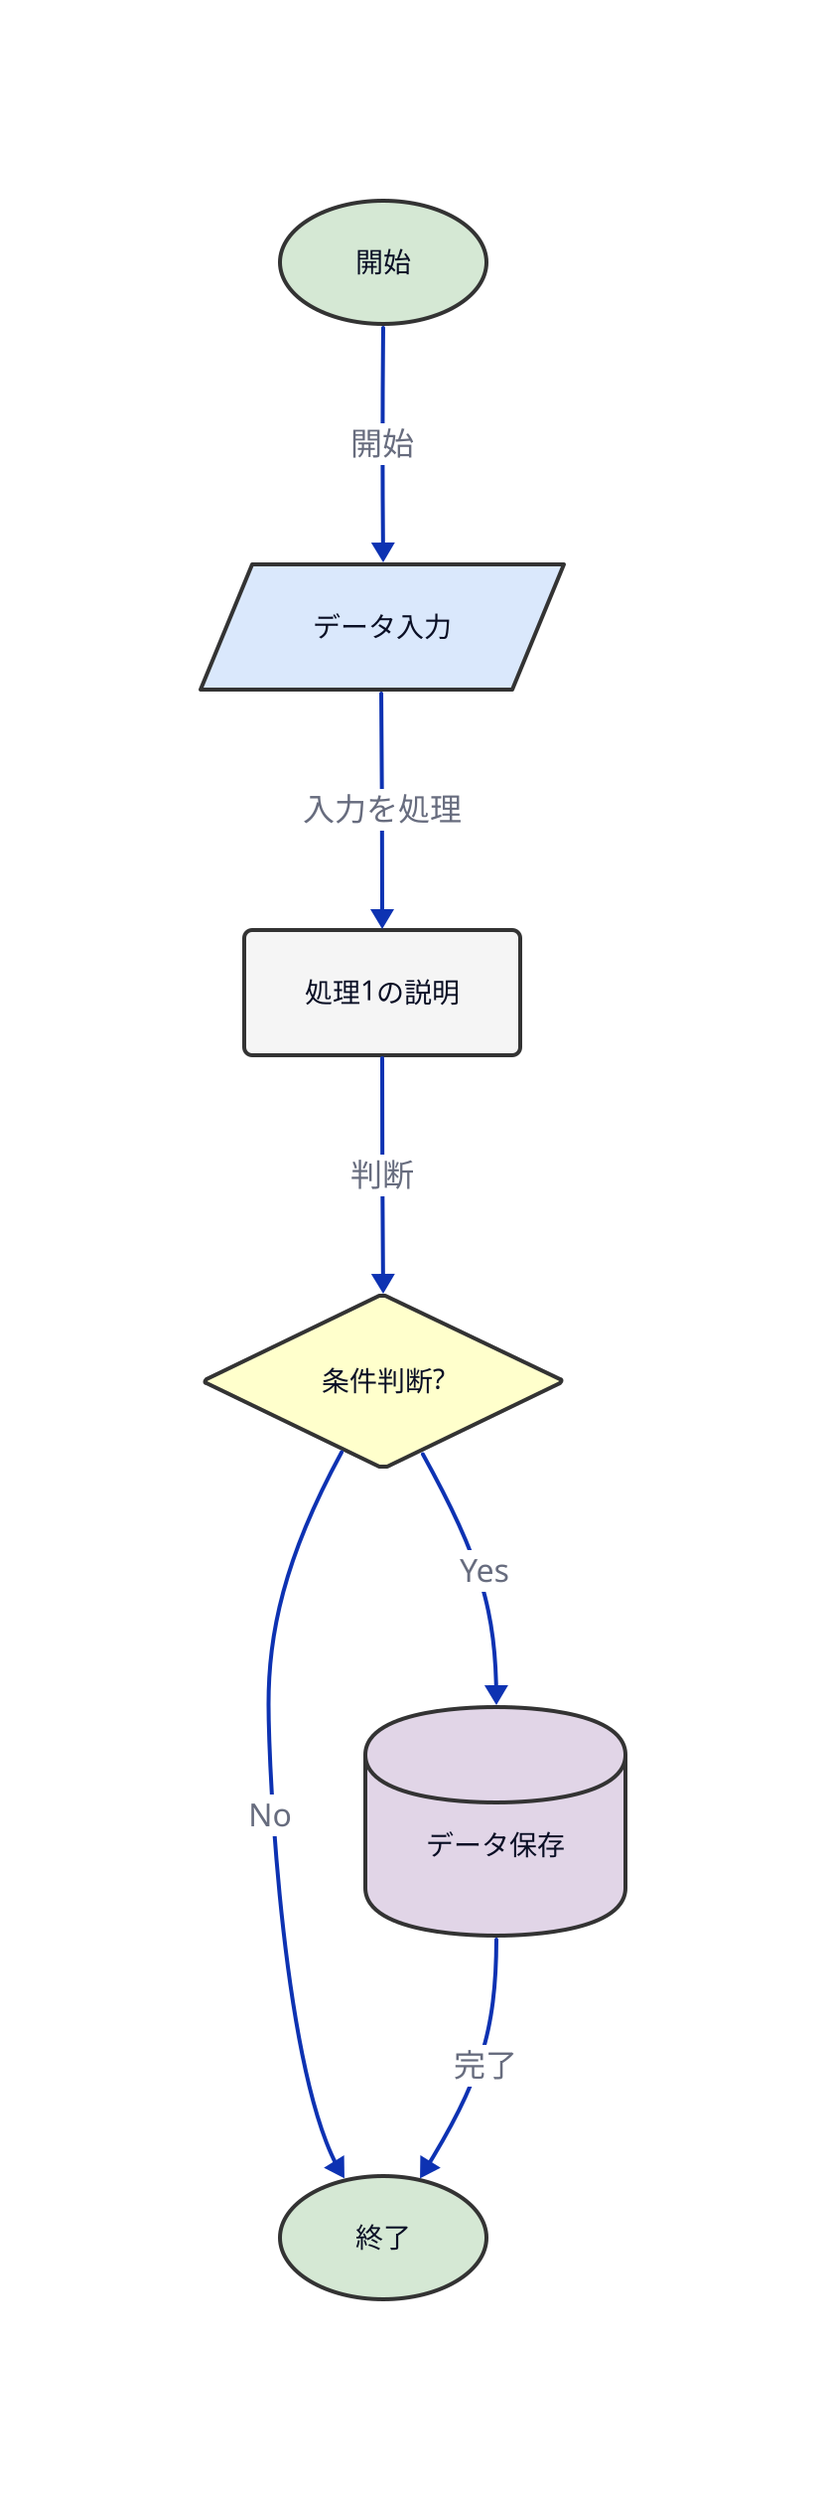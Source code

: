 # {フローチャートのタイトル}
# =========================
# 業務プロセス: {プロセス名}

## レイアウトエンジンとテーマの定義
## -------------------------
vars: {
  d2-config: {
    ### レイアウトエンジン
    ### @see https://d2lang.com/tour/layouts/#layout-engines
    layout-engine: dagre
    ### テーマ
    ### @see https://d2lang.com/tour/themes
    theme-id: 0
  }
}
## Options
## -------------------------
### Direction
# up / down / right / left
### Shapes
# rectangle / square / page / parallelogram / document
# cylinder / queue / package / step / callout / stored_data
# person / diamond / oval / circle / hexagon / cloud
#### Special Shape
# sequence_diagram / sql_table / class
### Styles
# opacity / stroke / stroke-width / stroke-dash / border-radius / font / font-size / font-color
# bold / italic / underline / text-transform / root
#### shape only
# fill / fill-pattern / shadow / multiple
#### rectangle / square only
# 3D
#### rectangles / ovals only
# double-border
#### connection only
# animated

## スタイル定義
## -------------------------
classes: {
  process: {
    shape: rectangle
    style: {
      fill: "#f5f5f5"
      stroke: "#333333"
      border-radius: 4
      font-size: 14
    }
  }
  decision: {
    shape: diamond
    style: {
      fill: "#ffffcc"
      stroke: "#333333"
      font-size: 14
    }
  }
  terminal: {
    shape: oval
    style: {
      fill: "#d5e8d4"
      stroke: "#333333"
      font-size: 14
    }
  }
  data: {
    shape: parallelogram
    style: {
      fill: "#dae8fc"
      stroke: "#333333"
      font-size: 14
    }
  }
  storage: {
    shape: cylinder
    style: {
      fill: "#e1d5e7"
      stroke: "#333333"
      font-size: 14
    }
  }
}

## フローチャートの定義
## -------------------------
start: {
  class: terminal
  label: "開始"
}

# 処理ステップの定義
step1: {
  class: process
  label: "処理1の説明"
}

# 条件分岐の定義
decision1: {
  class: decision
  label: "条件判断?"
}

# データ入出力の定義
input1: {
  class: data
  label: "データ入力"
}

# データ保存の定義
db1: {
  class: storage
  label: "データ保存"
}

end: {
  class: terminal
  label: "終了"
}

## 接続の定義
## -------------------------
start -> input1: "開始"
input1 -> step1: "入力を処理"
step1 -> decision1: "判断"
decision1 -> db1: "Yes"
decision1 -> end: "No"
db1 -> end: "完了"
